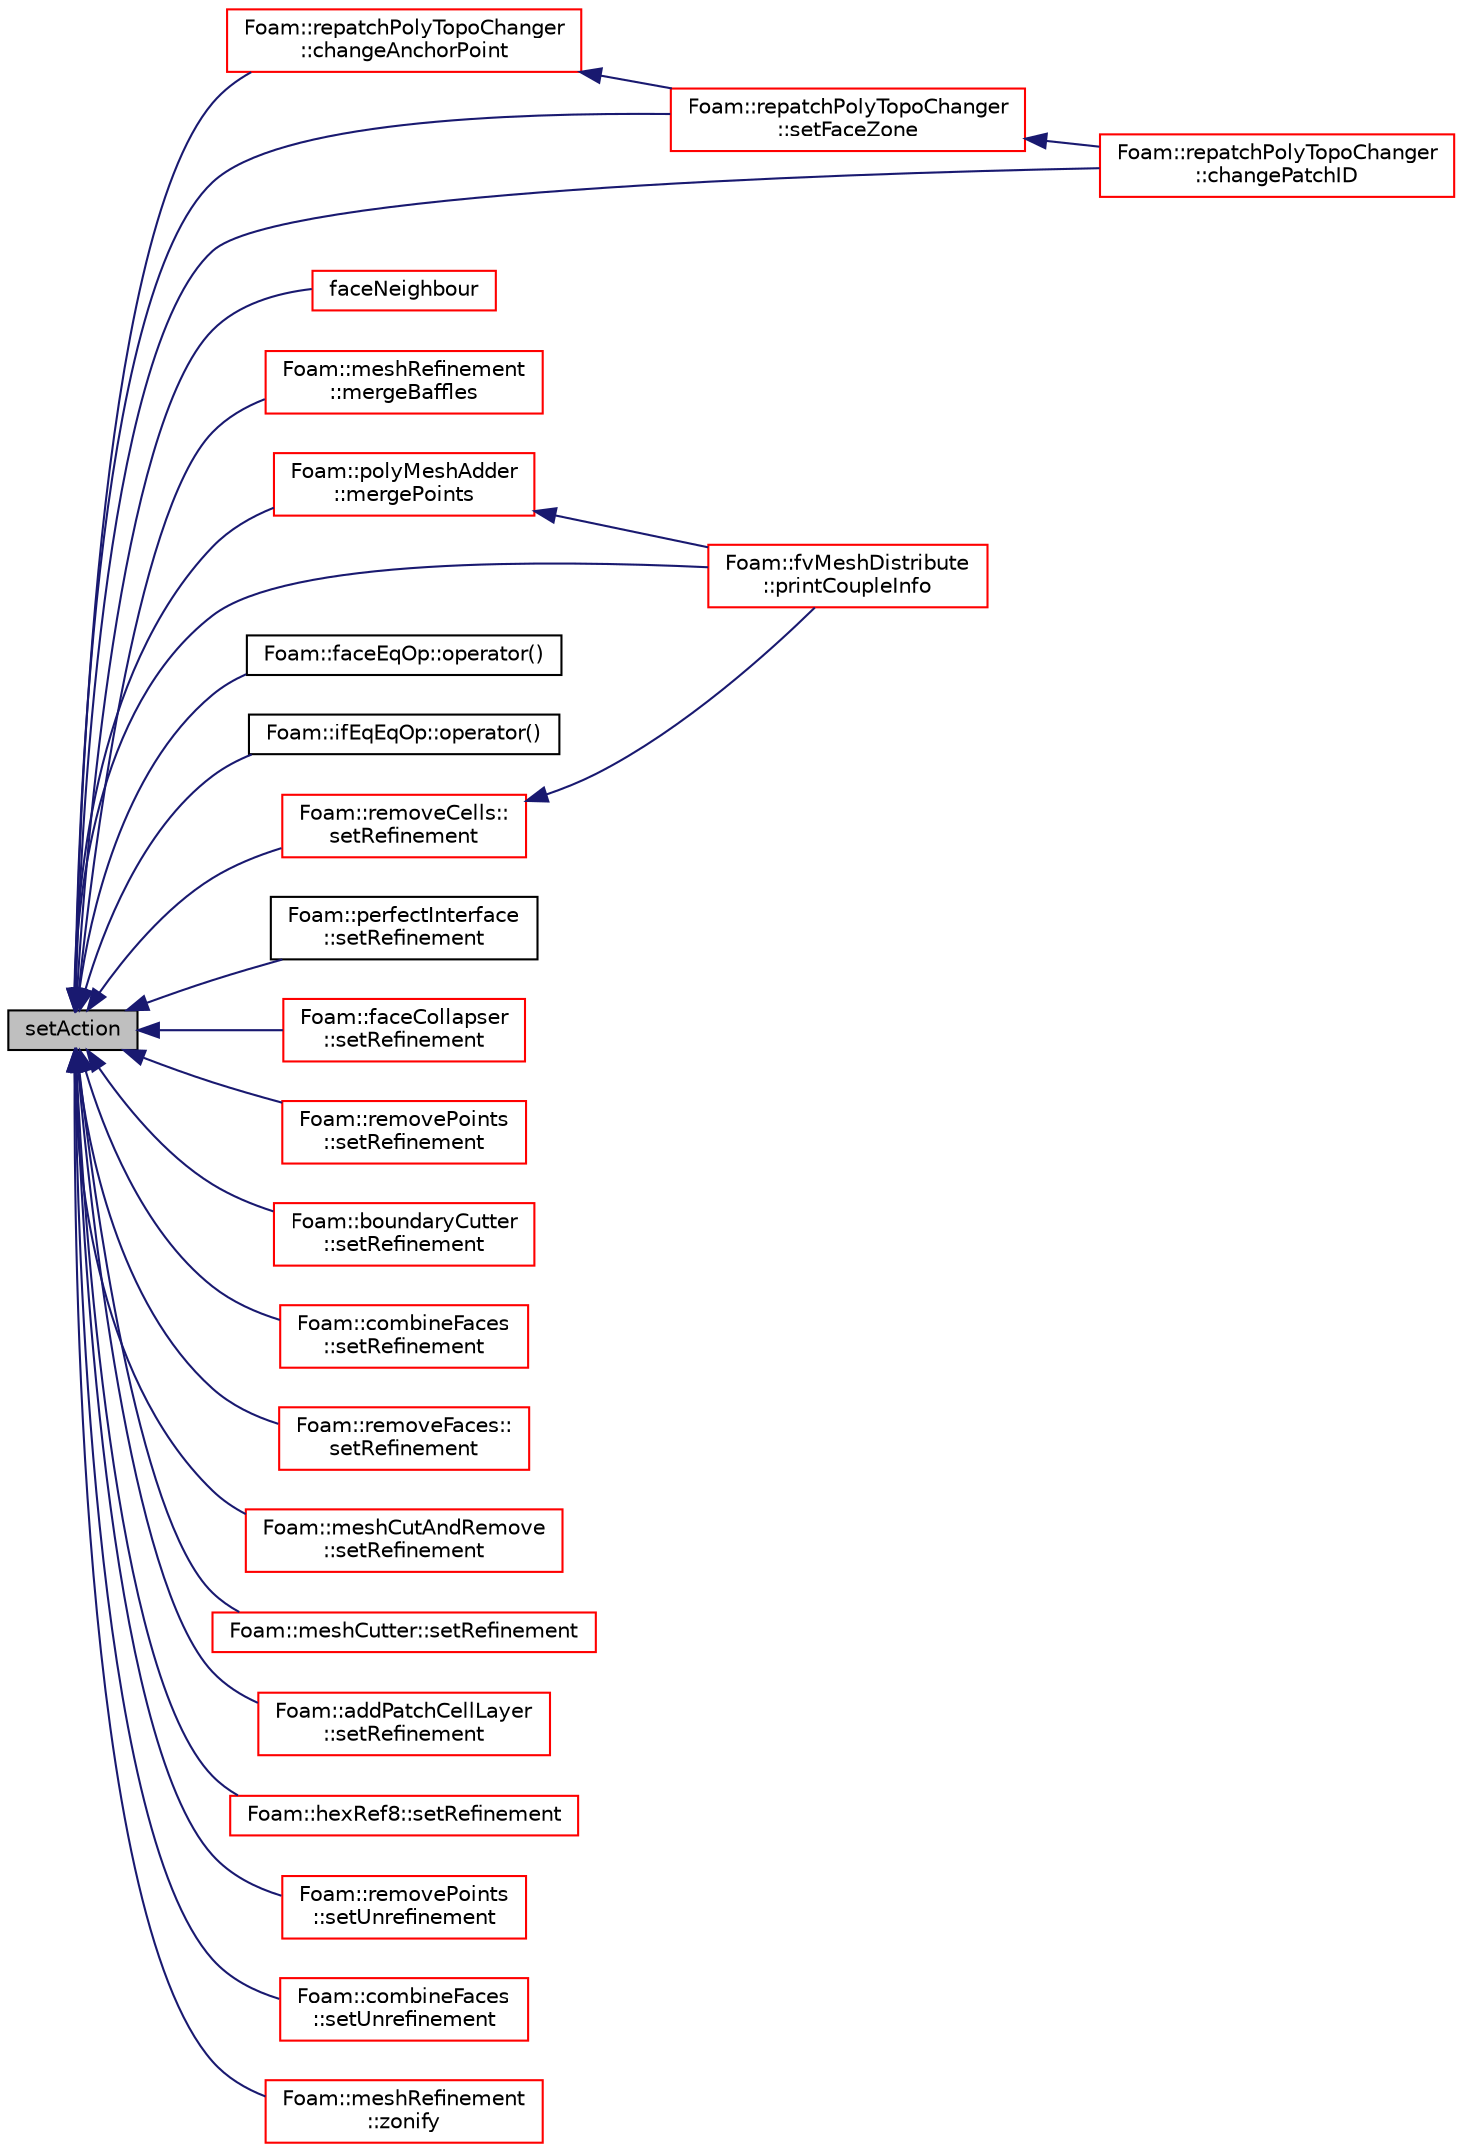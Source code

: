 digraph "setAction"
{
  bgcolor="transparent";
  edge [fontname="Helvetica",fontsize="10",labelfontname="Helvetica",labelfontsize="10"];
  node [fontname="Helvetica",fontsize="10",shape=record];
  rankdir="LR";
  Node1 [label="setAction",height=0.2,width=0.4,color="black", fillcolor="grey75", style="filled", fontcolor="black"];
  Node1 -> Node2 [dir="back",color="midnightblue",fontsize="10",style="solid",fontname="Helvetica"];
  Node2 [label="Foam::repatchPolyTopoChanger\l::changeAnchorPoint",height=0.2,width=0.4,color="red",URL="$a02223.html#a085eccc1946391439db822d350f1702e",tooltip="Change anchor point (zero&#39;th point of face) for a boundary face. "];
  Node2 -> Node3 [dir="back",color="midnightblue",fontsize="10",style="solid",fontname="Helvetica"];
  Node3 [label="Foam::repatchPolyTopoChanger\l::setFaceZone",height=0.2,width=0.4,color="red",URL="$a02223.html#af008e8e6eeeba35744ac133ae9d95bbc",tooltip="Set zone ID for a face. "];
  Node3 -> Node4 [dir="back",color="midnightblue",fontsize="10",style="solid",fontname="Helvetica"];
  Node4 [label="Foam::repatchPolyTopoChanger\l::changePatchID",height=0.2,width=0.4,color="red",URL="$a02223.html#a0e422d65d38d06483bef5c596b607eb2",tooltip="Change patch ID for a boundary face. Note: patchID should be in new. "];
  Node1 -> Node4 [dir="back",color="midnightblue",fontsize="10",style="solid",fontname="Helvetica"];
  Node1 -> Node5 [dir="back",color="midnightblue",fontsize="10",style="solid",fontname="Helvetica"];
  Node5 [label="faceNeighbour",height=0.2,width=0.4,color="red",URL="$a01983.html#a075cddec7d13c01936a271a1fc26c7c2"];
  Node1 -> Node6 [dir="back",color="midnightblue",fontsize="10",style="solid",fontname="Helvetica"];
  Node6 [label="Foam::meshRefinement\l::mergeBaffles",height=0.2,width=0.4,color="red",URL="$a01510.html#aa959f1ef1377d3a4eaac5ff099280e50",tooltip="Merge baffles. Gets pairs of faces. "];
  Node1 -> Node7 [dir="back",color="midnightblue",fontsize="10",style="solid",fontname="Helvetica"];
  Node7 [label="Foam::polyMeshAdder\l::mergePoints",height=0.2,width=0.4,color="red",URL="$a01962.html#a4a56041144898b62dd90a030e2143d1a",tooltip="Helper: Merge points. "];
  Node7 -> Node8 [dir="back",color="midnightblue",fontsize="10",style="solid",fontname="Helvetica"];
  Node8 [label="Foam::fvMeshDistribute\l::printCoupleInfo",height=0.2,width=0.4,color="red",URL="$a00894.html#a0b2e9e5ba94679bbc5d807ecf02687e2",tooltip="Print some info on coupling data. "];
  Node1 -> Node9 [dir="back",color="midnightblue",fontsize="10",style="solid",fontname="Helvetica"];
  Node9 [label="Foam::faceEqOp::operator()",height=0.2,width=0.4,color="black",URL="$a00737.html#ae4420a9fd791f5ab9ebad1a3150ba899"];
  Node1 -> Node10 [dir="back",color="midnightblue",fontsize="10",style="solid",fontname="Helvetica"];
  Node10 [label="Foam::ifEqEqOp::operator()",height=0.2,width=0.4,color="black",URL="$a01051.html#a71918488bb9f8251fb7d05ed3baeb14f"];
  Node1 -> Node8 [dir="back",color="midnightblue",fontsize="10",style="solid",fontname="Helvetica"];
  Node1 -> Node3 [dir="back",color="midnightblue",fontsize="10",style="solid",fontname="Helvetica"];
  Node1 -> Node11 [dir="back",color="midnightblue",fontsize="10",style="solid",fontname="Helvetica"];
  Node11 [label="Foam::removeCells::\lsetRefinement",height=0.2,width=0.4,color="red",URL="$a02217.html#a90dfb3748798e10bc8e79a836ef766f4",tooltip="Play commands into polyTopoChange to remove cells. "];
  Node11 -> Node8 [dir="back",color="midnightblue",fontsize="10",style="solid",fontname="Helvetica"];
  Node1 -> Node12 [dir="back",color="midnightblue",fontsize="10",style="solid",fontname="Helvetica"];
  Node12 [label="Foam::perfectInterface\l::setRefinement",height=0.2,width=0.4,color="black",URL="$a01875.html#a9127fcee3341a601c9d07bee5d1e3738",tooltip="Insert the layer addition/removal instructions. "];
  Node1 -> Node13 [dir="back",color="midnightblue",fontsize="10",style="solid",fontname="Helvetica"];
  Node13 [label="Foam::faceCollapser\l::setRefinement",height=0.2,width=0.4,color="red",URL="$a00734.html#a59a6ebacbd6a1a48f22424f5a8f81195",tooltip="Collapse faces along endpoints. Play commands into. "];
  Node1 -> Node14 [dir="back",color="midnightblue",fontsize="10",style="solid",fontname="Helvetica"];
  Node14 [label="Foam::removePoints\l::setRefinement",height=0.2,width=0.4,color="red",URL="$a02220.html#a9e4bbed42eb828caa39cf0e1c437bb88",tooltip="Play commands into polyTopoChange to remove points. Gets. "];
  Node1 -> Node15 [dir="back",color="midnightblue",fontsize="10",style="solid",fontname="Helvetica"];
  Node15 [label="Foam::boundaryCutter\l::setRefinement",height=0.2,width=0.4,color="red",URL="$a00149.html#af2a66719cccb66a09867e321aae596bd",tooltip="Do actual cutting with cut description. Inserts mesh changes. "];
  Node1 -> Node16 [dir="back",color="midnightblue",fontsize="10",style="solid",fontname="Helvetica"];
  Node16 [label="Foam::combineFaces\l::setRefinement",height=0.2,width=0.4,color="red",URL="$a00316.html#a67d2bb0d6cac2b27ae250df417ef6942",tooltip="Play commands into polyTopoChange to combine faces. Gets. "];
  Node1 -> Node17 [dir="back",color="midnightblue",fontsize="10",style="solid",fontname="Helvetica"];
  Node17 [label="Foam::removeFaces::\lsetRefinement",height=0.2,width=0.4,color="red",URL="$a02219.html#ab93e03b88d5ddae1a2a9b101a73f01e6",tooltip="Play commands into polyTopoChange to remove faces. "];
  Node1 -> Node18 [dir="back",color="midnightblue",fontsize="10",style="solid",fontname="Helvetica"];
  Node18 [label="Foam::meshCutAndRemove\l::setRefinement",height=0.2,width=0.4,color="red",URL="$a01501.html#ad6a2acdc12be8ac11fcb64607238e053",tooltip="Do actual cutting with cut description. Inserts mesh changes. "];
  Node1 -> Node19 [dir="back",color="midnightblue",fontsize="10",style="solid",fontname="Helvetica"];
  Node19 [label="Foam::meshCutter::setRefinement",height=0.2,width=0.4,color="red",URL="$a01502.html#ad6964ecaeb84631835d8a4e51bf706bb",tooltip="Do actual cutting with cut description. Inserts mesh changes. "];
  Node1 -> Node20 [dir="back",color="midnightblue",fontsize="10",style="solid",fontname="Helvetica"];
  Node20 [label="Foam::addPatchCellLayer\l::setRefinement",height=0.2,width=0.4,color="red",URL="$a00024.html#a9488cb0518f21b76444c508cc9658d64",tooltip="Play commands into polyTopoChange to create layers on top. "];
  Node1 -> Node21 [dir="back",color="midnightblue",fontsize="10",style="solid",fontname="Helvetica"];
  Node21 [label="Foam::hexRef8::setRefinement",height=0.2,width=0.4,color="red",URL="$a01026.html#a59cb8a999be096950b6cc4f7c457426b",tooltip="Insert refinement. All selected cells will be split into 8. "];
  Node1 -> Node22 [dir="back",color="midnightblue",fontsize="10",style="solid",fontname="Helvetica"];
  Node22 [label="Foam::removePoints\l::setUnrefinement",height=0.2,width=0.4,color="red",URL="$a02220.html#a56023116300115f668b5a3d17c675fb0",tooltip="Restore selected faces and vertices. "];
  Node1 -> Node23 [dir="back",color="midnightblue",fontsize="10",style="solid",fontname="Helvetica"];
  Node23 [label="Foam::combineFaces\l::setUnrefinement",height=0.2,width=0.4,color="red",URL="$a00316.html#a5e5e6cc1f97c15b7bffabbda6a33b863",tooltip="Play commands into polyTopoChange to reinsert original faces. "];
  Node1 -> Node24 [dir="back",color="midnightblue",fontsize="10",style="solid",fontname="Helvetica"];
  Node24 [label="Foam::meshRefinement\l::zonify",height=0.2,width=0.4,color="red",URL="$a01510.html#a90cf965dfe02eb20f11a4a8c6035747f",tooltip="Put faces/cells into zones according to surface specification. "];
}

